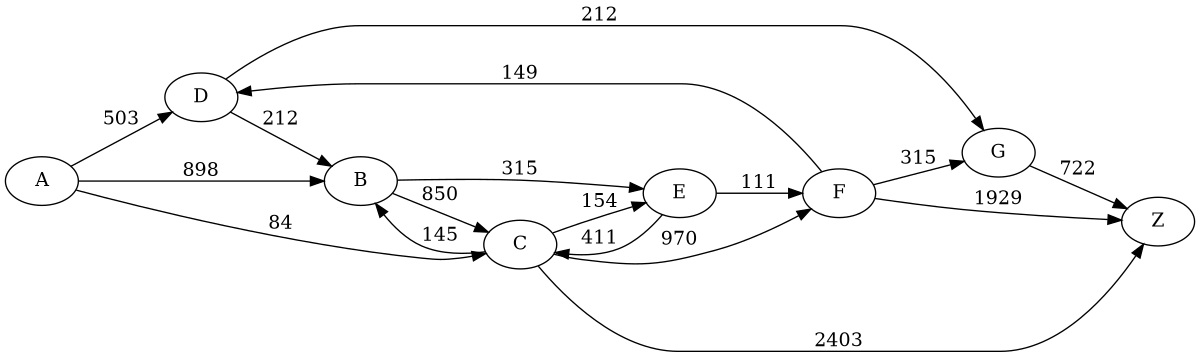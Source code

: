 digraph G {
	rankdir=LR size="8,5"
	A
	D
	A -> D [label=503]
	A
	B
	A -> B [label=898]
	A
	C
	A -> C [label=84]
	D
	B
	D -> B [label=212]
	D
	G
	D -> G [label=212]
	B
	C
	B -> C [label=850]
	B
	E
	B -> E [label=315]
	C
	E
	C -> E [label=154]
	C
	Z
	C -> Z [label=2403]
	C
	B
	C -> B [label=145]
	C
	F
	C -> F [label=970]
	E
	F
	E -> F [label=111]
	E
	C
	E -> C [label=411]
	F
	Z
	F -> Z [label=1929]
	F
	D
	F -> D [label=149]
	F
	G
	F -> G [label=315]
	G
	Z
	G -> Z [label=722]
}
